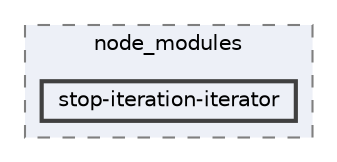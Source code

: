 digraph "pkiclassroomrescheduler/src/main/frontend/node_modules/stop-iteration-iterator"
{
 // LATEX_PDF_SIZE
  bgcolor="transparent";
  edge [fontname=Helvetica,fontsize=10,labelfontname=Helvetica,labelfontsize=10];
  node [fontname=Helvetica,fontsize=10,shape=box,height=0.2,width=0.4];
  compound=true
  subgraph clusterdir_72953eda66ccb3a2722c28e1c3e6c23b {
    graph [ bgcolor="#edf0f7", pencolor="grey50", label="node_modules", fontname=Helvetica,fontsize=10 style="filled,dashed", URL="dir_72953eda66ccb3a2722c28e1c3e6c23b.html",tooltip=""]
  dir_8ea7b392ed12aa6bca0196d2f2205cbd [label="stop-iteration-iterator", fillcolor="#edf0f7", color="grey25", style="filled,bold", URL="dir_8ea7b392ed12aa6bca0196d2f2205cbd.html",tooltip=""];
  }
}

